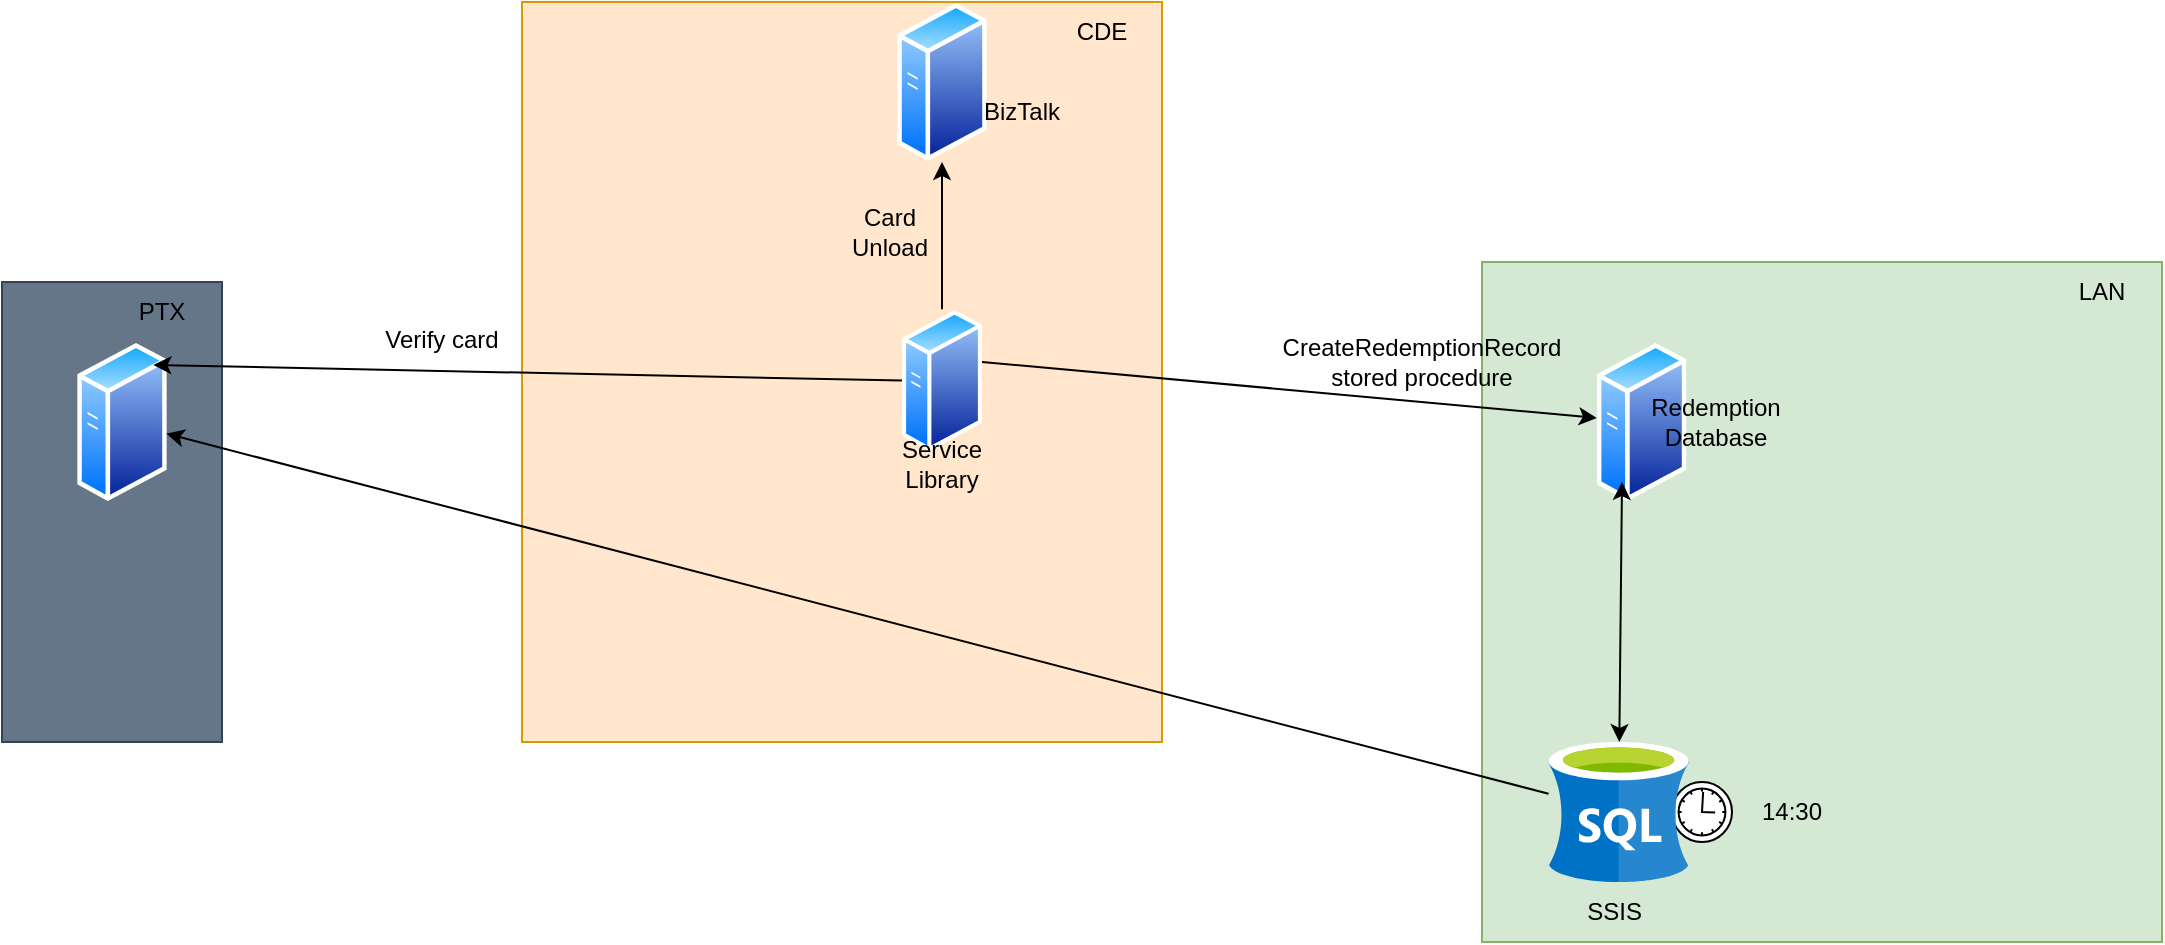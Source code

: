 <mxfile version="22.1.3" type="github">
  <diagram name="Page-1" id="ha88IqlocyOCMubjJZpS">
    <mxGraphModel dx="1434" dy="790" grid="1" gridSize="10" guides="1" tooltips="1" connect="1" arrows="1" fold="1" page="1" pageScale="1" pageWidth="827" pageHeight="1169" background="#ffffff" math="0" shadow="0">
      <root>
        <mxCell id="0" />
        <mxCell id="1" parent="0" />
        <mxCell id="oiJ0RVTIJwRKJXWTDnwv-15" value="" style="whiteSpace=wrap;html=1;aspect=fixed;fillColor=#d5e8d4;strokeColor=#82b366;" parent="1" vertex="1">
          <mxGeometry x="740" y="290" width="340" height="340" as="geometry" />
        </mxCell>
        <mxCell id="oiJ0RVTIJwRKJXWTDnwv-16" value="" style="image;aspect=fixed;perimeter=ellipsePerimeter;html=1;align=center;shadow=0;dashed=0;spacingTop=3;image=img/lib/active_directory/generic_server.svg;" parent="1" vertex="1">
          <mxGeometry x="797.4" y="330" width="44.8" height="80" as="geometry" />
        </mxCell>
        <mxCell id="oiJ0RVTIJwRKJXWTDnwv-17" value="" style="points=[[0.145,0.145,0],[0.5,0,0],[0.855,0.145,0],[1,0.5,0],[0.855,0.855,0],[0.5,1,0],[0.145,0.855,0],[0,0.5,0]];shape=mxgraph.bpmn.event;html=1;verticalLabelPosition=bottom;labelBackgroundColor=#ffffff;verticalAlign=top;align=center;perimeter=ellipsePerimeter;outlineConnect=0;aspect=fixed;outline=standard;symbol=timer;" parent="1" vertex="1">
          <mxGeometry x="835" y="550" width="30" height="30" as="geometry" />
        </mxCell>
        <mxCell id="oiJ0RVTIJwRKJXWTDnwv-19" value="" style="rounded=0;whiteSpace=wrap;html=1;fillColor=#ffe6cc;strokeColor=#d79b00;" parent="1" vertex="1">
          <mxGeometry x="260" y="160" width="320" height="370" as="geometry" />
        </mxCell>
        <mxCell id="oiJ0RVTIJwRKJXWTDnwv-74" value="" style="edgeStyle=orthogonalEdgeStyle;rounded=0;orthogonalLoop=1;jettySize=auto;html=1;" parent="1" source="oiJ0RVTIJwRKJXWTDnwv-20" target="oiJ0RVTIJwRKJXWTDnwv-73" edge="1">
          <mxGeometry relative="1" as="geometry" />
        </mxCell>
        <mxCell id="oiJ0RVTIJwRKJXWTDnwv-20" value="" style="image;aspect=fixed;perimeter=ellipsePerimeter;html=1;align=center;shadow=0;dashed=0;spacingTop=3;image=img/lib/active_directory/generic_server.svg;" parent="1" vertex="1">
          <mxGeometry x="450" y="313.57" width="40" height="71.43" as="geometry" />
        </mxCell>
        <mxCell id="oiJ0RVTIJwRKJXWTDnwv-22" value="" style="rounded=0;whiteSpace=wrap;html=1;fillColor=#647687;fontColor=#ffffff;strokeColor=#314354;" parent="1" vertex="1">
          <mxGeometry y="300" width="110" height="230" as="geometry" />
        </mxCell>
        <mxCell id="oiJ0RVTIJwRKJXWTDnwv-23" value="" style="image;aspect=fixed;perimeter=ellipsePerimeter;html=1;align=center;shadow=0;dashed=0;spacingTop=3;image=img/lib/active_directory/generic_server.svg;" parent="1" vertex="1">
          <mxGeometry x="37.6" y="330" width="44.8" height="80" as="geometry" />
        </mxCell>
        <mxCell id="oiJ0RVTIJwRKJXWTDnwv-32" value="LAN" style="text;html=1;strokeColor=none;fillColor=none;align=center;verticalAlign=middle;whiteSpace=wrap;rounded=0;" parent="1" vertex="1">
          <mxGeometry x="1020" y="290" width="60" height="30" as="geometry" />
        </mxCell>
        <mxCell id="oiJ0RVTIJwRKJXWTDnwv-33" value="CDE" style="text;html=1;strokeColor=none;fillColor=none;align=center;verticalAlign=middle;whiteSpace=wrap;rounded=0;" parent="1" vertex="1">
          <mxGeometry x="520" y="160" width="60" height="30" as="geometry" />
        </mxCell>
        <mxCell id="oiJ0RVTIJwRKJXWTDnwv-34" value="SSIS&amp;nbsp;" style="text;html=1;strokeColor=none;fillColor=none;align=center;verticalAlign=middle;whiteSpace=wrap;rounded=0;" parent="1" vertex="1">
          <mxGeometry x="778.3" y="600" width="60" height="30" as="geometry" />
        </mxCell>
        <mxCell id="oiJ0RVTIJwRKJXWTDnwv-35" value="PTX" style="text;html=1;strokeColor=none;fillColor=none;align=center;verticalAlign=middle;whiteSpace=wrap;rounded=0;" parent="1" vertex="1">
          <mxGeometry x="50" y="300" width="60" height="30" as="geometry" />
        </mxCell>
        <mxCell id="oiJ0RVTIJwRKJXWTDnwv-39" value="Service Library" style="text;html=1;strokeColor=none;fillColor=none;align=center;verticalAlign=middle;whiteSpace=wrap;rounded=0;" parent="1" vertex="1">
          <mxGeometry x="440" y="376" width="60" height="30" as="geometry" />
        </mxCell>
        <mxCell id="oiJ0RVTIJwRKJXWTDnwv-40" value="Redemption Database" style="text;html=1;strokeColor=none;fillColor=none;align=center;verticalAlign=middle;whiteSpace=wrap;rounded=0;" parent="1" vertex="1">
          <mxGeometry x="827" y="355" width="60" height="30" as="geometry" />
        </mxCell>
        <mxCell id="oiJ0RVTIJwRKJXWTDnwv-43" value="" style="image;sketch=0;aspect=fixed;html=1;points=[];align=center;fontSize=12;image=img/lib/mscae/dep/SQL_Server_Stretch_DB.svg;" parent="1" vertex="1">
          <mxGeometry x="773.3" y="530" width="70" height="70" as="geometry" />
        </mxCell>
        <mxCell id="oiJ0RVTIJwRKJXWTDnwv-46" value="" style="endArrow=classic;startArrow=classic;html=1;rounded=0;" parent="1" source="oiJ0RVTIJwRKJXWTDnwv-43" edge="1">
          <mxGeometry width="50" height="50" relative="1" as="geometry">
            <mxPoint x="760" y="450" as="sourcePoint" />
            <mxPoint x="810" y="400" as="targetPoint" />
          </mxGeometry>
        </mxCell>
        <mxCell id="oiJ0RVTIJwRKJXWTDnwv-53" value="14:30" style="text;html=1;strokeColor=none;fillColor=none;align=center;verticalAlign=middle;whiteSpace=wrap;rounded=0;" parent="1" vertex="1">
          <mxGeometry x="865" y="550" width="60" height="30" as="geometry" />
        </mxCell>
        <mxCell id="oiJ0RVTIJwRKJXWTDnwv-64" value="" style="endArrow=classic;html=1;rounded=0;" parent="1" target="oiJ0RVTIJwRKJXWTDnwv-16" edge="1">
          <mxGeometry width="50" height="50" relative="1" as="geometry">
            <mxPoint x="490" y="340" as="sourcePoint" />
            <mxPoint x="540" y="290" as="targetPoint" />
          </mxGeometry>
        </mxCell>
        <mxCell id="oiJ0RVTIJwRKJXWTDnwv-66" value="" style="endArrow=classic;html=1;rounded=0;entryX=1;entryY=0;entryDx=0;entryDy=0;exitX=0;exitY=0.5;exitDx=0;exitDy=0;" parent="1" source="oiJ0RVTIJwRKJXWTDnwv-20" target="oiJ0RVTIJwRKJXWTDnwv-23" edge="1">
          <mxGeometry width="50" height="50" relative="1" as="geometry">
            <mxPoint x="440" y="350" as="sourcePoint" />
            <mxPoint x="490" y="300" as="targetPoint" />
          </mxGeometry>
        </mxCell>
        <mxCell id="oiJ0RVTIJwRKJXWTDnwv-69" value="CreateRedemptionRecord stored procedure" style="text;html=1;strokeColor=none;fillColor=none;align=center;verticalAlign=middle;whiteSpace=wrap;rounded=0;" parent="1" vertex="1">
          <mxGeometry x="680" y="325" width="60" height="30" as="geometry" />
        </mxCell>
        <mxCell id="oiJ0RVTIJwRKJXWTDnwv-71" value="Verify card" style="text;html=1;strokeColor=none;fillColor=none;align=center;verticalAlign=middle;whiteSpace=wrap;rounded=0;" parent="1" vertex="1">
          <mxGeometry x="190" y="314" width="60" height="30" as="geometry" />
        </mxCell>
        <mxCell id="oiJ0RVTIJwRKJXWTDnwv-73" value="" style="image;aspect=fixed;perimeter=ellipsePerimeter;html=1;align=center;shadow=0;dashed=0;spacingTop=3;image=img/lib/active_directory/generic_server.svg;" parent="1" vertex="1">
          <mxGeometry x="447.6" y="160" width="44.8" height="80" as="geometry" />
        </mxCell>
        <mxCell id="oiJ0RVTIJwRKJXWTDnwv-75" value="BizTalk" style="text;html=1;strokeColor=none;fillColor=none;align=center;verticalAlign=middle;whiteSpace=wrap;rounded=0;" parent="1" vertex="1">
          <mxGeometry x="480" y="200" width="60" height="30" as="geometry" />
        </mxCell>
        <mxCell id="jkz-DcKc9K8jZKRXaZBp-5" value="Card Unload" style="text;html=1;strokeColor=none;fillColor=none;align=center;verticalAlign=middle;whiteSpace=wrap;rounded=0;" vertex="1" parent="1">
          <mxGeometry x="414" y="260" width="60" height="30" as="geometry" />
        </mxCell>
        <mxCell id="jkz-DcKc9K8jZKRXaZBp-6" value="" style="endArrow=classic;html=1;rounded=0;" edge="1" parent="1" source="oiJ0RVTIJwRKJXWTDnwv-43" target="oiJ0RVTIJwRKJXWTDnwv-23">
          <mxGeometry width="50" height="50" relative="1" as="geometry">
            <mxPoint x="700" y="430" as="sourcePoint" />
            <mxPoint x="750" y="380" as="targetPoint" />
          </mxGeometry>
        </mxCell>
      </root>
    </mxGraphModel>
  </diagram>
</mxfile>
